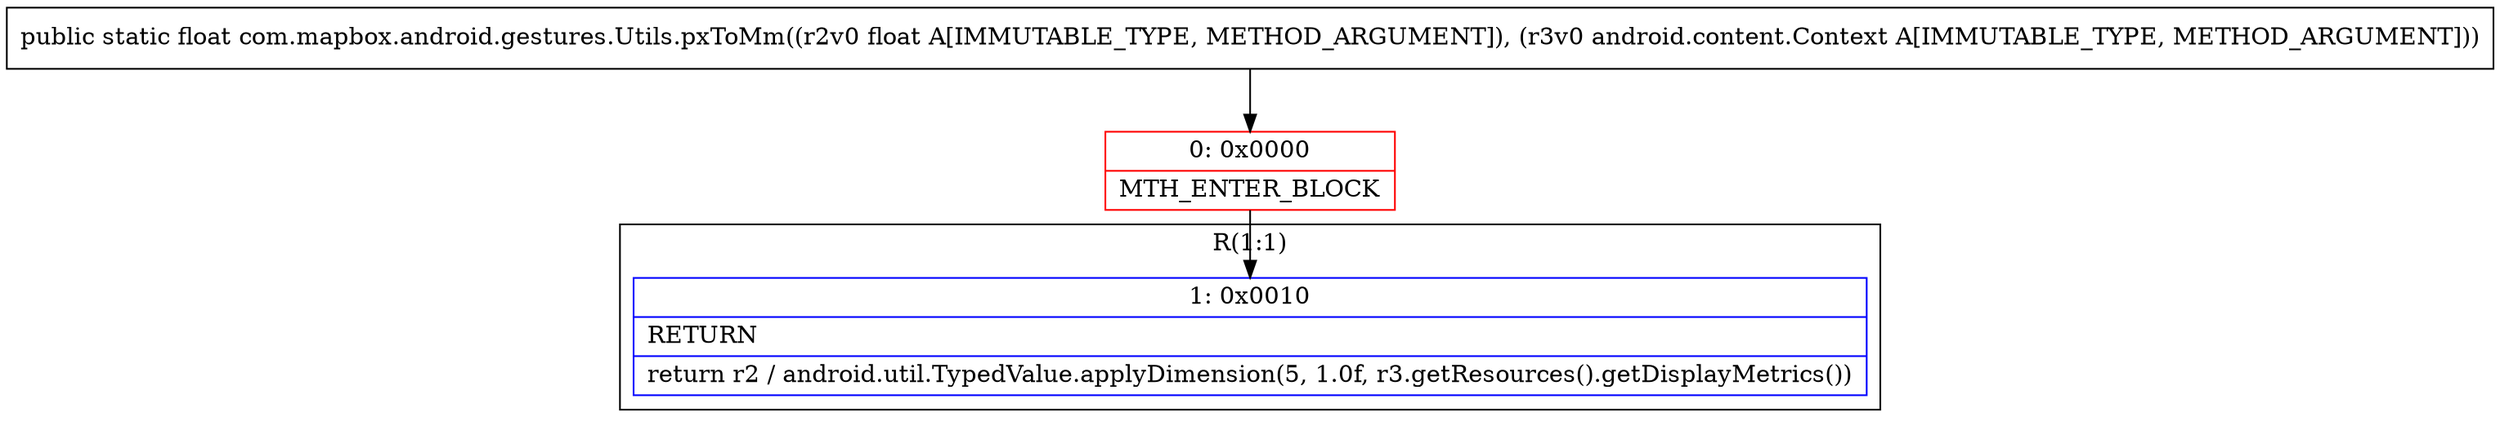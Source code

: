 digraph "CFG forcom.mapbox.android.gestures.Utils.pxToMm(FLandroid\/content\/Context;)F" {
subgraph cluster_Region_440206215 {
label = "R(1:1)";
node [shape=record,color=blue];
Node_1 [shape=record,label="{1\:\ 0x0010|RETURN\l|return r2 \/ android.util.TypedValue.applyDimension(5, 1.0f, r3.getResources().getDisplayMetrics())\l}"];
}
Node_0 [shape=record,color=red,label="{0\:\ 0x0000|MTH_ENTER_BLOCK\l}"];
MethodNode[shape=record,label="{public static float com.mapbox.android.gestures.Utils.pxToMm((r2v0 float A[IMMUTABLE_TYPE, METHOD_ARGUMENT]), (r3v0 android.content.Context A[IMMUTABLE_TYPE, METHOD_ARGUMENT])) }"];
MethodNode -> Node_0;
Node_0 -> Node_1;
}

